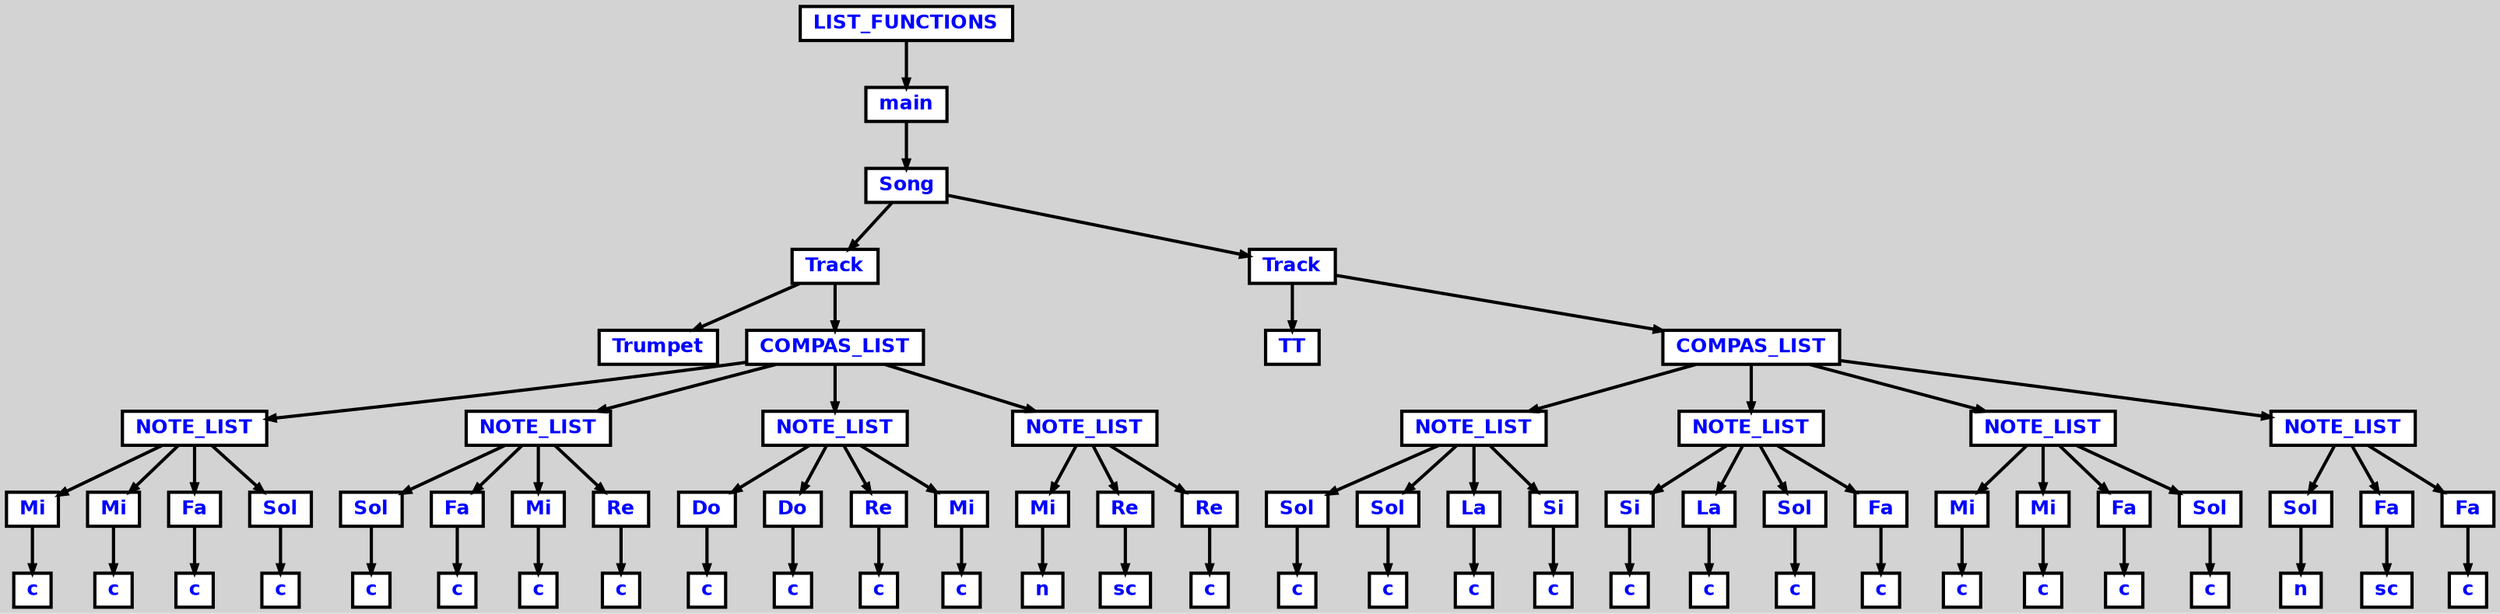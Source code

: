 digraph {

	ordering=out;
	ranksep=.4;
	bgcolor="lightgrey"; node [shape=box, fixedsize=false, fontsize=12, fontname="Helvetica-bold", fontcolor="blue"
		width=.25, height=.25, color="black", fillcolor="white", style="filled, solid, bold"];
	edge [arrowsize=.5, color="black", style="bold"]

  n0 [label="LIST_FUNCTIONS"];
  n1 [label="main"];
  n1 [label="main"];
  n2 [label="Song"];
  n2 [label="Song"];
  n3 [label="Track"];
  n3 [label="Track"];
  n4 [label="Trumpet"];
  n5 [label="COMPAS_LIST"];
  n5 [label="COMPAS_LIST"];
  n6 [label="NOTE_LIST"];
  n6 [label="NOTE_LIST"];
  n7 [label="Mi"];
  n7 [label="Mi"];
  n8 [label="c"];
  n9 [label="Mi"];
  n9 [label="Mi"];
  n10 [label="c"];
  n11 [label="Fa"];
  n11 [label="Fa"];
  n12 [label="c"];
  n13 [label="Sol"];
  n13 [label="Sol"];
  n14 [label="c"];
  n15 [label="NOTE_LIST"];
  n15 [label="NOTE_LIST"];
  n16 [label="Sol"];
  n16 [label="Sol"];
  n17 [label="c"];
  n18 [label="Fa"];
  n18 [label="Fa"];
  n19 [label="c"];
  n20 [label="Mi"];
  n20 [label="Mi"];
  n21 [label="c"];
  n22 [label="Re"];
  n22 [label="Re"];
  n23 [label="c"];
  n24 [label="NOTE_LIST"];
  n24 [label="NOTE_LIST"];
  n25 [label="Do"];
  n25 [label="Do"];
  n26 [label="c"];
  n27 [label="Do"];
  n27 [label="Do"];
  n28 [label="c"];
  n29 [label="Re"];
  n29 [label="Re"];
  n30 [label="c"];
  n31 [label="Mi"];
  n31 [label="Mi"];
  n32 [label="c"];
  n33 [label="NOTE_LIST"];
  n33 [label="NOTE_LIST"];
  n34 [label="Mi"];
  n34 [label="Mi"];
  n35 [label="n"];
  n36 [label="Re"];
  n36 [label="Re"];
  n37 [label="sc"];
  n38 [label="Re"];
  n38 [label="Re"];
  n39 [label="c"];
  n40 [label="Track"];
  n40 [label="Track"];
  n41 [label="TT"];
  n42 [label="COMPAS_LIST"];
  n42 [label="COMPAS_LIST"];
  n43 [label="NOTE_LIST"];
  n43 [label="NOTE_LIST"];
  n44 [label="Sol"];
  n44 [label="Sol"];
  n45 [label="c"];
  n46 [label="Sol"];
  n46 [label="Sol"];
  n47 [label="c"];
  n48 [label="La"];
  n48 [label="La"];
  n49 [label="c"];
  n50 [label="Si"];
  n50 [label="Si"];
  n51 [label="c"];
  n52 [label="NOTE_LIST"];
  n52 [label="NOTE_LIST"];
  n53 [label="Si"];
  n53 [label="Si"];
  n54 [label="c"];
  n55 [label="La"];
  n55 [label="La"];
  n56 [label="c"];
  n57 [label="Sol"];
  n57 [label="Sol"];
  n58 [label="c"];
  n59 [label="Fa"];
  n59 [label="Fa"];
  n60 [label="c"];
  n61 [label="NOTE_LIST"];
  n61 [label="NOTE_LIST"];
  n62 [label="Mi"];
  n62 [label="Mi"];
  n63 [label="c"];
  n64 [label="Mi"];
  n64 [label="Mi"];
  n65 [label="c"];
  n66 [label="Fa"];
  n66 [label="Fa"];
  n67 [label="c"];
  n68 [label="Sol"];
  n68 [label="Sol"];
  n69 [label="c"];
  n70 [label="NOTE_LIST"];
  n70 [label="NOTE_LIST"];
  n71 [label="Sol"];
  n71 [label="Sol"];
  n72 [label="n"];
  n73 [label="Fa"];
  n73 [label="Fa"];
  n74 [label="sc"];
  n75 [label="Fa"];
  n75 [label="Fa"];
  n76 [label="c"];

  n0 -> n1 // "LIST_FUNCTIONS" -> "main"
  n1 -> n2 // "main" -> "Song"
  n2 -> n3 // "Song" -> "Track"
  n3 -> n4 // "Track" -> "Trumpet"
  n3 -> n5 // "Track" -> "COMPAS_LIST"
  n5 -> n6 // "COMPAS_LIST" -> "NOTE_LIST"
  n6 -> n7 // "NOTE_LIST" -> "Mi"
  n7 -> n8 // "Mi" -> "c"
  n6 -> n9 // "NOTE_LIST" -> "Mi"
  n9 -> n10 // "Mi" -> "c"
  n6 -> n11 // "NOTE_LIST" -> "Fa"
  n11 -> n12 // "Fa" -> "c"
  n6 -> n13 // "NOTE_LIST" -> "Sol"
  n13 -> n14 // "Sol" -> "c"
  n5 -> n15 // "COMPAS_LIST" -> "NOTE_LIST"
  n15 -> n16 // "NOTE_LIST" -> "Sol"
  n16 -> n17 // "Sol" -> "c"
  n15 -> n18 // "NOTE_LIST" -> "Fa"
  n18 -> n19 // "Fa" -> "c"
  n15 -> n20 // "NOTE_LIST" -> "Mi"
  n20 -> n21 // "Mi" -> "c"
  n15 -> n22 // "NOTE_LIST" -> "Re"
  n22 -> n23 // "Re" -> "c"
  n5 -> n24 // "COMPAS_LIST" -> "NOTE_LIST"
  n24 -> n25 // "NOTE_LIST" -> "Do"
  n25 -> n26 // "Do" -> "c"
  n24 -> n27 // "NOTE_LIST" -> "Do"
  n27 -> n28 // "Do" -> "c"
  n24 -> n29 // "NOTE_LIST" -> "Re"
  n29 -> n30 // "Re" -> "c"
  n24 -> n31 // "NOTE_LIST" -> "Mi"
  n31 -> n32 // "Mi" -> "c"
  n5 -> n33 // "COMPAS_LIST" -> "NOTE_LIST"
  n33 -> n34 // "NOTE_LIST" -> "Mi"
  n34 -> n35 // "Mi" -> "n"
  n33 -> n36 // "NOTE_LIST" -> "Re"
  n36 -> n37 // "Re" -> "sc"
  n33 -> n38 // "NOTE_LIST" -> "Re"
  n38 -> n39 // "Re" -> "c"
  n2 -> n40 // "Song" -> "Track"
  n40 -> n41 // "Track" -> "TT"
  n40 -> n42 // "Track" -> "COMPAS_LIST"
  n42 -> n43 // "COMPAS_LIST" -> "NOTE_LIST"
  n43 -> n44 // "NOTE_LIST" -> "Sol"
  n44 -> n45 // "Sol" -> "c"
  n43 -> n46 // "NOTE_LIST" -> "Sol"
  n46 -> n47 // "Sol" -> "c"
  n43 -> n48 // "NOTE_LIST" -> "La"
  n48 -> n49 // "La" -> "c"
  n43 -> n50 // "NOTE_LIST" -> "Si"
  n50 -> n51 // "Si" -> "c"
  n42 -> n52 // "COMPAS_LIST" -> "NOTE_LIST"
  n52 -> n53 // "NOTE_LIST" -> "Si"
  n53 -> n54 // "Si" -> "c"
  n52 -> n55 // "NOTE_LIST" -> "La"
  n55 -> n56 // "La" -> "c"
  n52 -> n57 // "NOTE_LIST" -> "Sol"
  n57 -> n58 // "Sol" -> "c"
  n52 -> n59 // "NOTE_LIST" -> "Fa"
  n59 -> n60 // "Fa" -> "c"
  n42 -> n61 // "COMPAS_LIST" -> "NOTE_LIST"
  n61 -> n62 // "NOTE_LIST" -> "Mi"
  n62 -> n63 // "Mi" -> "c"
  n61 -> n64 // "NOTE_LIST" -> "Mi"
  n64 -> n65 // "Mi" -> "c"
  n61 -> n66 // "NOTE_LIST" -> "Fa"
  n66 -> n67 // "Fa" -> "c"
  n61 -> n68 // "NOTE_LIST" -> "Sol"
  n68 -> n69 // "Sol" -> "c"
  n42 -> n70 // "COMPAS_LIST" -> "NOTE_LIST"
  n70 -> n71 // "NOTE_LIST" -> "Sol"
  n71 -> n72 // "Sol" -> "n"
  n70 -> n73 // "NOTE_LIST" -> "Fa"
  n73 -> n74 // "Fa" -> "sc"
  n70 -> n75 // "NOTE_LIST" -> "Fa"
  n75 -> n76 // "Fa" -> "c"

}
